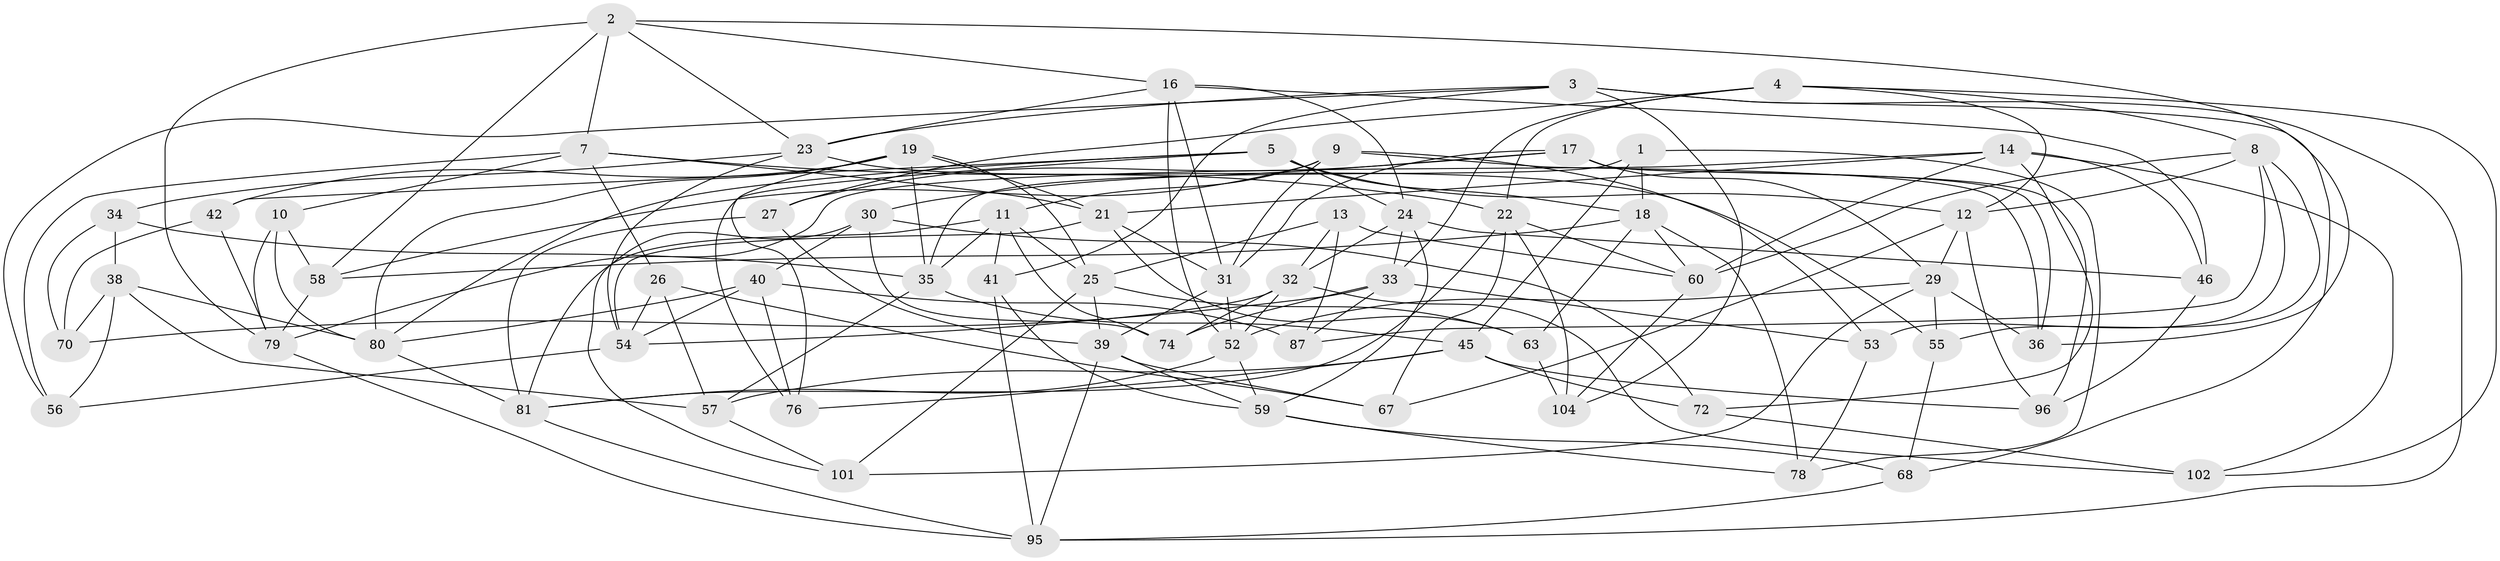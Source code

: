 // original degree distribution, {4: 1.0}
// Generated by graph-tools (version 1.1) at 2025/11/02/27/25 16:11:42]
// undirected, 65 vertices, 166 edges
graph export_dot {
graph [start="1"]
  node [color=gray90,style=filled];
  1;
  2 [super="+6"];
  3 [super="+75"];
  4 [super="+37"];
  5 [super="+43"];
  7 [super="+71"];
  8 [super="+82"];
  9 [super="+20"];
  10;
  11 [super="+15"];
  12 [super="+77"];
  13;
  14 [super="+65"];
  16 [super="+47"];
  17 [super="+51"];
  18 [super="+62"];
  19 [super="+44"];
  21 [super="+93"];
  22 [super="+28"];
  23 [super="+69"];
  24 [super="+89"];
  25 [super="+66"];
  26;
  27;
  29 [super="+49"];
  30 [super="+86"];
  31 [super="+88"];
  32 [super="+64"];
  33 [super="+50"];
  34;
  35 [super="+84"];
  36;
  38 [super="+61"];
  39 [super="+85"];
  40 [super="+73"];
  41;
  42;
  45 [super="+48"];
  46;
  52 [super="+91"];
  53;
  54 [super="+90"];
  55;
  56;
  57 [super="+103"];
  58 [super="+97"];
  59 [super="+94"];
  60 [super="+92"];
  63;
  67;
  68;
  70;
  72;
  74;
  76;
  78;
  79 [super="+83"];
  80 [super="+100"];
  81 [super="+98"];
  87;
  95 [super="+99"];
  96;
  101;
  102;
  104;
  1 -- 35;
  1 -- 78;
  1 -- 45;
  1 -- 18;
  2 -- 36;
  2 -- 79;
  2 -- 7;
  2 -- 58;
  2 -- 23;
  2 -- 16;
  3 -- 104;
  3 -- 41;
  3 -- 95;
  3 -- 56;
  3 -- 68;
  3 -- 23;
  4 -- 102;
  4 -- 33;
  4 -- 27;
  4 -- 8;
  4 -- 12;
  4 -- 22;
  5 -- 24;
  5 -- 12;
  5 -- 42;
  5 -- 76;
  5 -- 80;
  5 -- 18;
  7 -- 10;
  7 -- 56;
  7 -- 26;
  7 -- 22;
  7 -- 21;
  8 -- 55;
  8 -- 87;
  8 -- 12;
  8 -- 60;
  8 -- 53;
  9 -- 58 [weight=2];
  9 -- 36;
  9 -- 11;
  9 -- 53;
  9 -- 31;
  10 -- 58;
  10 -- 80;
  10 -- 79;
  11 -- 25;
  11 -- 81;
  11 -- 41;
  11 -- 74;
  11 -- 35;
  12 -- 67;
  12 -- 96;
  12 -- 29;
  13 -- 60;
  13 -- 32;
  13 -- 87;
  13 -- 25;
  14 -- 72;
  14 -- 102;
  14 -- 79;
  14 -- 46;
  14 -- 60;
  14 -- 21;
  16 -- 24;
  16 -- 31;
  16 -- 52;
  16 -- 46;
  16 -- 23;
  17 -- 27;
  17 -- 30;
  17 -- 31;
  17 -- 96;
  17 -- 36;
  17 -- 29;
  18 -- 63;
  18 -- 78;
  18 -- 58;
  18 -- 60;
  19 -- 76;
  19 -- 21;
  19 -- 80;
  19 -- 42;
  19 -- 25;
  19 -- 35;
  21 -- 54;
  21 -- 31;
  21 -- 63;
  22 -- 81;
  22 -- 67;
  22 -- 104;
  22 -- 60;
  23 -- 34;
  23 -- 55;
  23 -- 54;
  24 -- 32;
  24 -- 33;
  24 -- 59;
  24 -- 46;
  25 -- 63;
  25 -- 101;
  25 -- 39;
  26 -- 67;
  26 -- 57;
  26 -- 54;
  27 -- 39;
  27 -- 81;
  29 -- 36;
  29 -- 101;
  29 -- 55;
  29 -- 52;
  30 -- 74;
  30 -- 40 [weight=2];
  30 -- 72;
  30 -- 101;
  31 -- 39;
  31 -- 52;
  32 -- 74;
  32 -- 102;
  32 -- 54;
  32 -- 52;
  33 -- 53;
  33 -- 87;
  33 -- 74;
  33 -- 70;
  34 -- 70;
  34 -- 38;
  34 -- 35;
  35 -- 57;
  35 -- 45;
  38 -- 80;
  38 -- 56;
  38 -- 57 [weight=2];
  38 -- 70;
  39 -- 67;
  39 -- 95;
  39 -- 59;
  40 -- 87;
  40 -- 76;
  40 -- 80;
  40 -- 54;
  41 -- 95;
  41 -- 59;
  42 -- 70;
  42 -- 79;
  45 -- 96;
  45 -- 57;
  45 -- 72;
  45 -- 76;
  46 -- 96;
  52 -- 81;
  52 -- 59;
  53 -- 78;
  54 -- 56;
  55 -- 68;
  57 -- 101;
  58 -- 79;
  59 -- 68;
  59 -- 78;
  60 -- 104;
  63 -- 104;
  68 -- 95;
  72 -- 102;
  79 -- 95;
  80 -- 81;
  81 -- 95;
}

